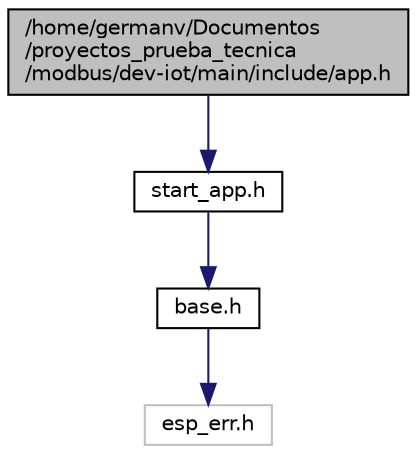 digraph "/home/germanv/Documentos/proyectos_prueba_tecnica/modbus/dev-iot/main/include/app.h"
{
 // LATEX_PDF_SIZE
  edge [fontname="Helvetica",fontsize="10",labelfontname="Helvetica",labelfontsize="10"];
  node [fontname="Helvetica",fontsize="10",shape=record];
  Node1 [label="/home/germanv/Documentos\l/proyectos_prueba_tecnica\l/modbus/dev-iot/main/include/app.h",height=0.2,width=0.4,color="black", fillcolor="grey75", style="filled", fontcolor="black",tooltip="Main header file for the ESP32 MQTT project."];
  Node1 -> Node2 [color="midnightblue",fontsize="10",style="solid",fontname="Helvetica"];
  Node2 [label="start_app.h",height=0.2,width=0.4,color="black", fillcolor="white", style="filled",URL="$start__app_8h.html",tooltip=" "];
  Node2 -> Node3 [color="midnightblue",fontsize="10",style="solid",fontname="Helvetica"];
  Node3 [label="base.h",height=0.2,width=0.4,color="black", fillcolor="white", style="filled",URL="$base_8h.html",tooltip=" "];
  Node3 -> Node4 [color="midnightblue",fontsize="10",style="solid",fontname="Helvetica"];
  Node4 [label="esp_err.h",height=0.2,width=0.4,color="grey75", fillcolor="white", style="filled",tooltip=" "];
}
